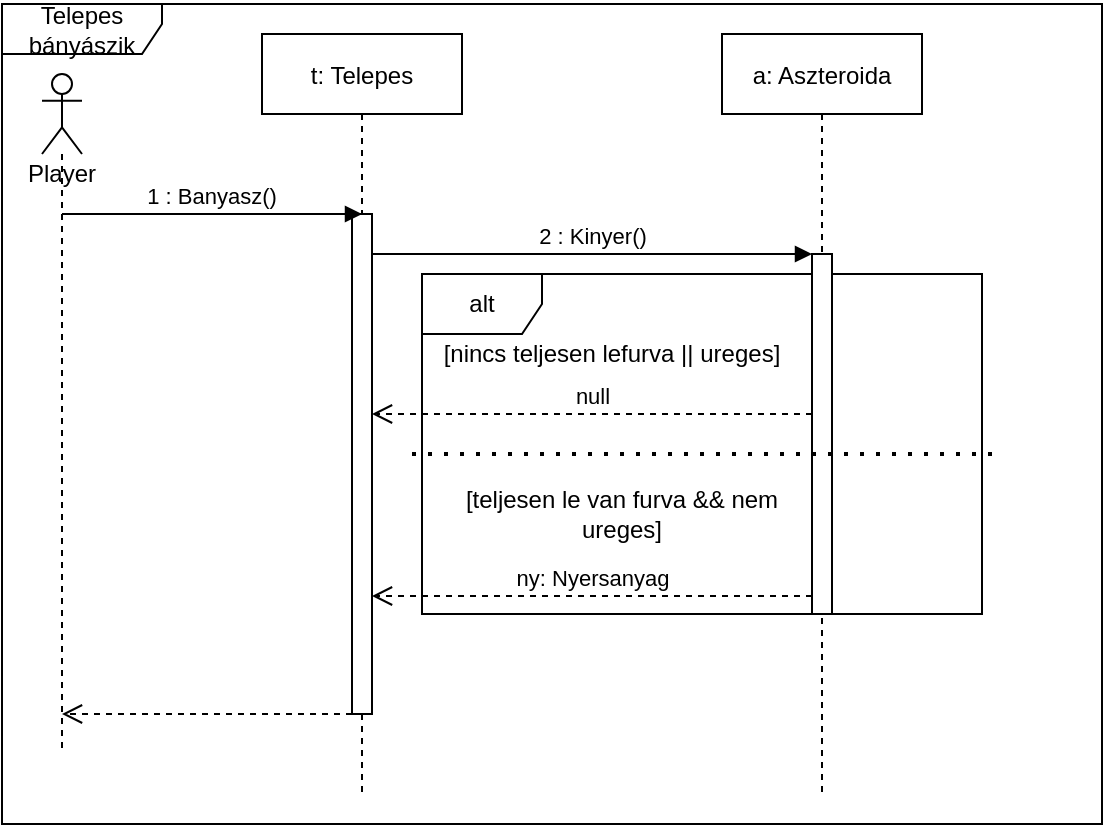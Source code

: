 <mxfile version="14.4.7" type="github">
  <diagram id="J1bjhtmrt5cHXV6CHr0A" name="Page-1">
    <mxGraphModel dx="782" dy="437" grid="1" gridSize="10" guides="1" tooltips="1" connect="1" arrows="1" fold="1" page="1" pageScale="1" pageWidth="827" pageHeight="1169" math="0" shadow="0">
      <root>
        <mxCell id="0" />
        <mxCell id="1" parent="0" />
        <mxCell id="07WHPeXEFbF3GCmJDCzx-1" value="Telepes bányászik" style="shape=umlFrame;whiteSpace=wrap;html=1;width=80;height=25;" vertex="1" parent="1">
          <mxGeometry x="10" y="145" width="550" height="410" as="geometry" />
        </mxCell>
        <mxCell id="07WHPeXEFbF3GCmJDCzx-2" value="alt" style="shape=umlFrame;whiteSpace=wrap;html=1;" vertex="1" parent="1">
          <mxGeometry x="220" y="280" width="280" height="170" as="geometry" />
        </mxCell>
        <mxCell id="07WHPeXEFbF3GCmJDCzx-3" value="t: Telepes" style="shape=umlLifeline;perimeter=lifelinePerimeter;container=1;collapsible=0;recursiveResize=0;rounded=0;shadow=0;strokeWidth=1;" vertex="1" parent="1">
          <mxGeometry x="140" y="160" width="100" height="380" as="geometry" />
        </mxCell>
        <mxCell id="07WHPeXEFbF3GCmJDCzx-4" value="" style="html=1;points=[];perimeter=orthogonalPerimeter;" vertex="1" parent="07WHPeXEFbF3GCmJDCzx-3">
          <mxGeometry x="45" y="90" width="10" height="250" as="geometry" />
        </mxCell>
        <mxCell id="07WHPeXEFbF3GCmJDCzx-5" value="[teljesen le van furva &amp;amp;&amp;amp; nem ureges]" style="text;html=1;strokeColor=none;fillColor=none;align=center;verticalAlign=middle;whiteSpace=wrap;rounded=0;" vertex="1" parent="1">
          <mxGeometry x="220" y="370" width="200" height="60" as="geometry" />
        </mxCell>
        <mxCell id="07WHPeXEFbF3GCmJDCzx-6" value="a: Aszteroida" style="shape=umlLifeline;perimeter=lifelinePerimeter;container=1;collapsible=0;recursiveResize=0;rounded=0;shadow=0;strokeWidth=1;" vertex="1" parent="1">
          <mxGeometry x="370" y="160" width="100" height="380" as="geometry" />
        </mxCell>
        <mxCell id="07WHPeXEFbF3GCmJDCzx-7" value="" style="html=1;points=[];perimeter=orthogonalPerimeter;" vertex="1" parent="07WHPeXEFbF3GCmJDCzx-6">
          <mxGeometry x="45" y="110" width="10" height="180" as="geometry" />
        </mxCell>
        <mxCell id="07WHPeXEFbF3GCmJDCzx-8" value="2 : Kinyer()" style="html=1;verticalAlign=bottom;endArrow=block;entryX=0;entryY=0;" edge="1" parent="1" source="07WHPeXEFbF3GCmJDCzx-4" target="07WHPeXEFbF3GCmJDCzx-7">
          <mxGeometry relative="1" as="geometry">
            <mxPoint x="204" y="310" as="sourcePoint" />
            <Array as="points" />
          </mxGeometry>
        </mxCell>
        <mxCell id="07WHPeXEFbF3GCmJDCzx-9" value="ny: Nyersanyag" style="html=1;verticalAlign=bottom;endArrow=open;dashed=1;endSize=8;exitX=0;exitY=0.95;" edge="1" parent="1" source="07WHPeXEFbF3GCmJDCzx-7" target="07WHPeXEFbF3GCmJDCzx-4">
          <mxGeometry relative="1" as="geometry">
            <mxPoint x="305" y="376" as="targetPoint" />
          </mxGeometry>
        </mxCell>
        <mxCell id="07WHPeXEFbF3GCmJDCzx-10" value="" style="html=1;verticalAlign=bottom;endArrow=open;dashed=1;endSize=8;" edge="1" parent="1" target="07WHPeXEFbF3GCmJDCzx-14">
          <mxGeometry relative="1" as="geometry">
            <mxPoint x="185" y="500" as="sourcePoint" />
            <mxPoint x="30" y="500" as="targetPoint" />
            <Array as="points" />
          </mxGeometry>
        </mxCell>
        <mxCell id="07WHPeXEFbF3GCmJDCzx-11" value="null" style="html=1;verticalAlign=bottom;endArrow=open;dashed=1;endSize=8;" edge="1" parent="1" source="07WHPeXEFbF3GCmJDCzx-7" target="07WHPeXEFbF3GCmJDCzx-4">
          <mxGeometry relative="1" as="geometry">
            <mxPoint x="350" y="380" as="sourcePoint" />
            <mxPoint x="270" y="380" as="targetPoint" />
            <Array as="points">
              <mxPoint x="340" y="350" />
            </Array>
          </mxGeometry>
        </mxCell>
        <mxCell id="07WHPeXEFbF3GCmJDCzx-12" value="" style="endArrow=none;dashed=1;html=1;dashPattern=1 3;strokeWidth=2;" edge="1" parent="1">
          <mxGeometry width="50" height="50" relative="1" as="geometry">
            <mxPoint x="215" y="370" as="sourcePoint" />
            <mxPoint x="505" y="370" as="targetPoint" />
          </mxGeometry>
        </mxCell>
        <mxCell id="07WHPeXEFbF3GCmJDCzx-13" value="[nincs teljesen lefurva || ureges]" style="text;html=1;strokeColor=none;fillColor=none;align=center;verticalAlign=middle;whiteSpace=wrap;rounded=0;" vertex="1" parent="1">
          <mxGeometry x="220" y="310" width="190" height="20" as="geometry" />
        </mxCell>
        <mxCell id="07WHPeXEFbF3GCmJDCzx-14" value="Player" style="shape=umlLifeline;participant=umlActor;perimeter=lifelinePerimeter;whiteSpace=wrap;html=1;container=1;collapsible=0;recursiveResize=0;verticalAlign=top;spacingTop=36;outlineConnect=0;" vertex="1" parent="1">
          <mxGeometry x="30" y="180" width="20" height="340" as="geometry" />
        </mxCell>
        <mxCell id="07WHPeXEFbF3GCmJDCzx-15" value="1 : Banyasz()" style="verticalAlign=bottom;startArrow=none;endArrow=block;startSize=8;shadow=0;strokeWidth=1;startFill=0;" edge="1" parent="1">
          <mxGeometry relative="1" as="geometry">
            <mxPoint x="40" y="250" as="sourcePoint" />
            <mxPoint x="190" y="250" as="targetPoint" />
            <Array as="points" />
          </mxGeometry>
        </mxCell>
      </root>
    </mxGraphModel>
  </diagram>
</mxfile>
